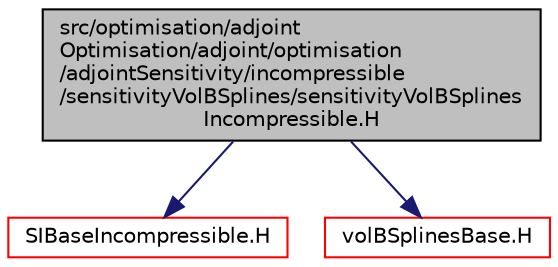 digraph "src/optimisation/adjointOptimisation/adjoint/optimisation/adjointSensitivity/incompressible/sensitivityVolBSplines/sensitivityVolBSplinesIncompressible.H"
{
  bgcolor="transparent";
  edge [fontname="Helvetica",fontsize="10",labelfontname="Helvetica",labelfontsize="10"];
  node [fontname="Helvetica",fontsize="10",shape=record];
  Node1 [label="src/optimisation/adjoint\lOptimisation/adjoint/optimisation\l/adjointSensitivity/incompressible\l/sensitivityVolBSplines/sensitivityVolBSplines\lIncompressible.H",height=0.2,width=0.4,color="black", fillcolor="grey75", style="filled" fontcolor="black"];
  Node1 -> Node2 [color="midnightblue",fontsize="10",style="solid",fontname="Helvetica"];
  Node2 [label="SIBaseIncompressible.H",height=0.2,width=0.4,color="red",URL="$SIBaseIncompressible_8H.html"];
  Node1 -> Node3 [color="midnightblue",fontsize="10",style="solid",fontname="Helvetica"];
  Node3 [label="volBSplinesBase.H",height=0.2,width=0.4,color="red",URL="$volBSplinesBase_8H.html"];
}
